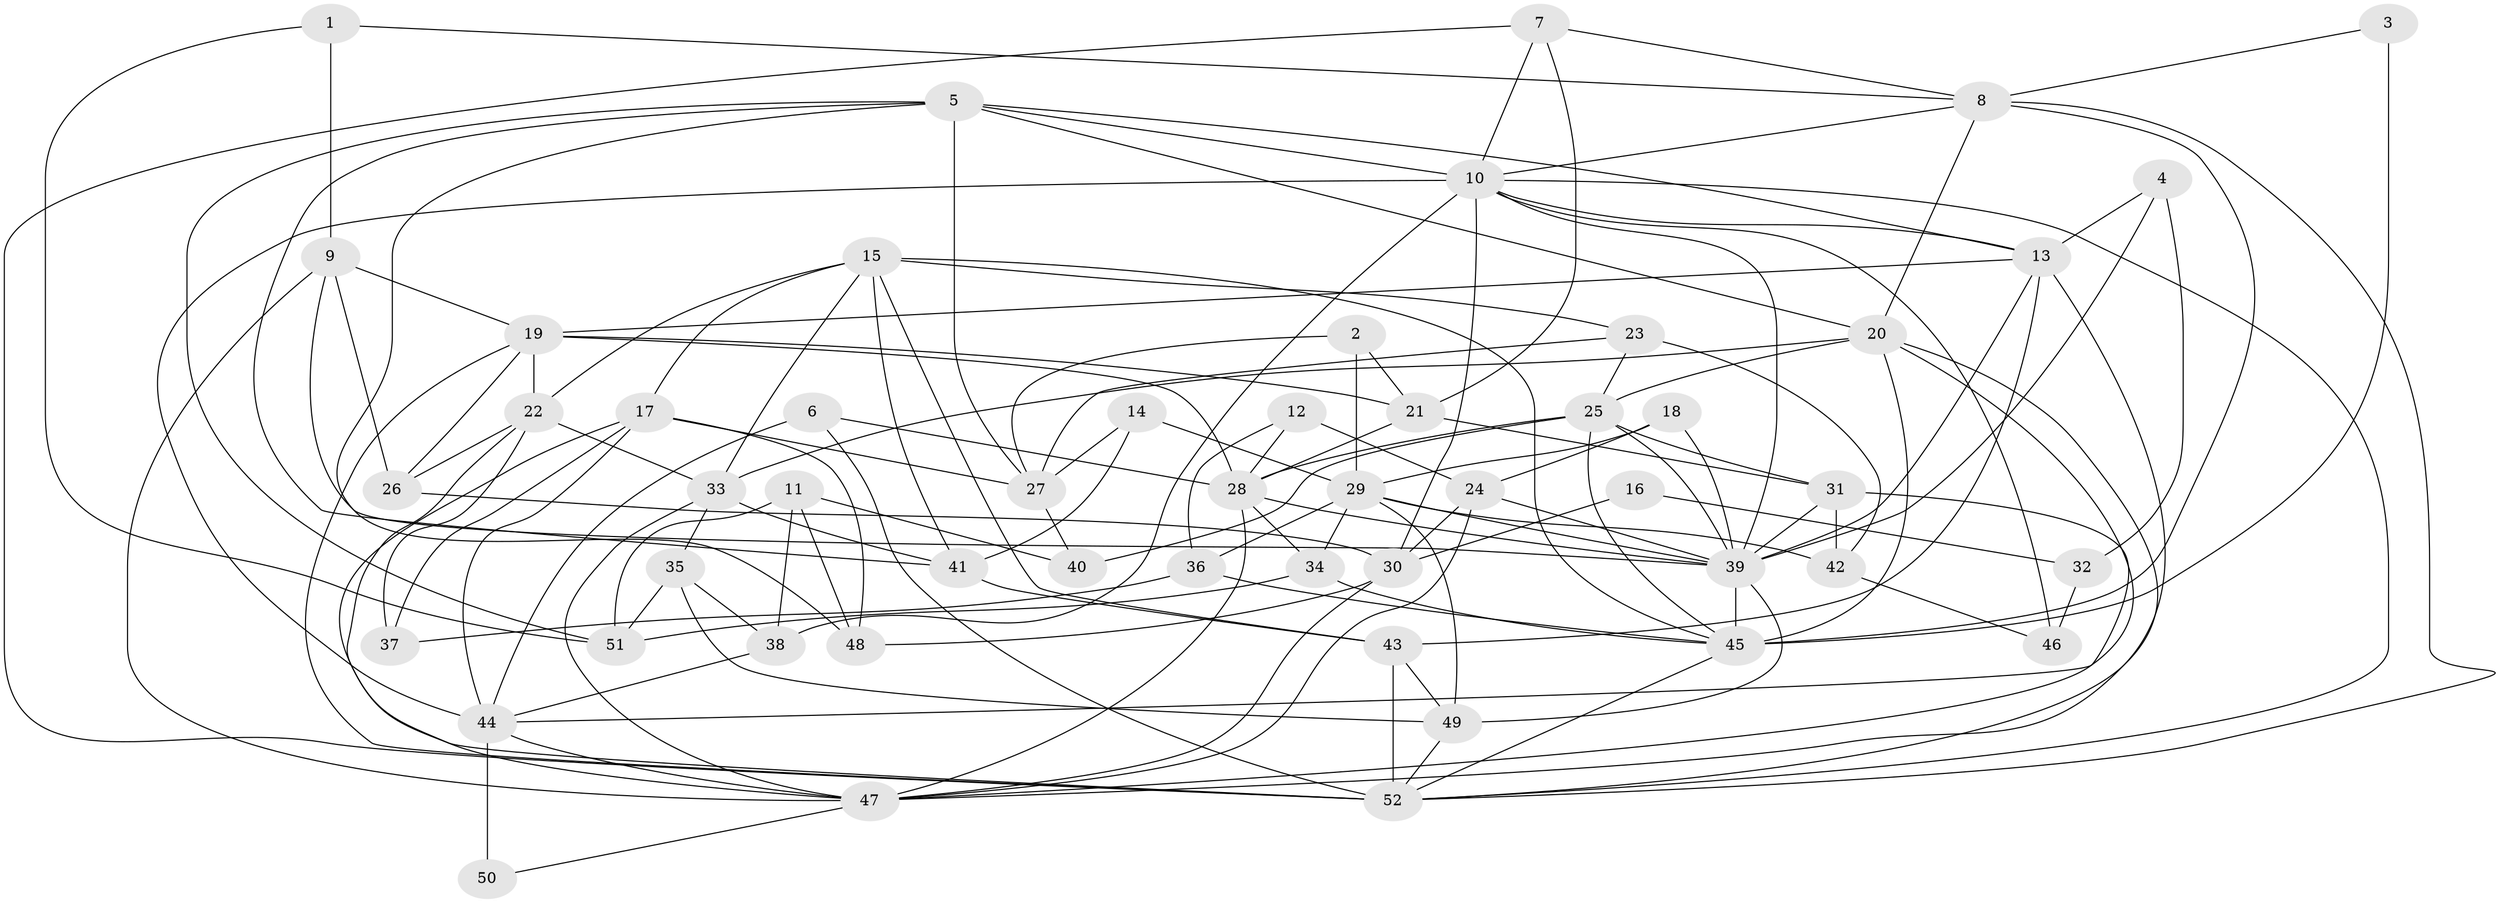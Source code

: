 // original degree distribution, {6: 0.10679611650485436, 2: 0.08737864077669903, 3: 0.4077669902912621, 5: 0.07766990291262135, 7: 0.06796116504854369, 4: 0.23300970873786409, 8: 0.009708737864077669, 9: 0.009708737864077669}
// Generated by graph-tools (version 1.1) at 2025/02/03/09/25 03:02:04]
// undirected, 52 vertices, 136 edges
graph export_dot {
graph [start="1"]
  node [color=gray90,style=filled];
  1;
  2;
  3;
  4;
  5;
  6;
  7;
  8;
  9;
  10;
  11;
  12;
  13;
  14;
  15;
  16;
  17;
  18;
  19;
  20;
  21;
  22;
  23;
  24;
  25;
  26;
  27;
  28;
  29;
  30;
  31;
  32;
  33;
  34;
  35;
  36;
  37;
  38;
  39;
  40;
  41;
  42;
  43;
  44;
  45;
  46;
  47;
  48;
  49;
  50;
  51;
  52;
  1 -- 8 [weight=1.0];
  1 -- 9 [weight=1.0];
  1 -- 51 [weight=1.0];
  2 -- 21 [weight=1.0];
  2 -- 27 [weight=1.0];
  2 -- 29 [weight=1.0];
  3 -- 8 [weight=1.0];
  3 -- 45 [weight=2.0];
  4 -- 13 [weight=1.0];
  4 -- 32 [weight=2.0];
  4 -- 39 [weight=1.0];
  5 -- 10 [weight=1.0];
  5 -- 13 [weight=1.0];
  5 -- 20 [weight=1.0];
  5 -- 27 [weight=1.0];
  5 -- 41 [weight=1.0];
  5 -- 48 [weight=1.0];
  5 -- 51 [weight=1.0];
  6 -- 28 [weight=1.0];
  6 -- 44 [weight=1.0];
  6 -- 52 [weight=1.0];
  7 -- 8 [weight=1.0];
  7 -- 10 [weight=1.0];
  7 -- 21 [weight=1.0];
  7 -- 52 [weight=1.0];
  8 -- 10 [weight=1.0];
  8 -- 20 [weight=1.0];
  8 -- 45 [weight=1.0];
  8 -- 52 [weight=1.0];
  9 -- 19 [weight=1.0];
  9 -- 26 [weight=1.0];
  9 -- 39 [weight=1.0];
  9 -- 47 [weight=1.0];
  10 -- 13 [weight=1.0];
  10 -- 30 [weight=1.0];
  10 -- 38 [weight=2.0];
  10 -- 39 [weight=1.0];
  10 -- 44 [weight=1.0];
  10 -- 46 [weight=1.0];
  10 -- 52 [weight=2.0];
  11 -- 38 [weight=1.0];
  11 -- 40 [weight=1.0];
  11 -- 48 [weight=1.0];
  11 -- 51 [weight=1.0];
  12 -- 24 [weight=1.0];
  12 -- 28 [weight=1.0];
  12 -- 36 [weight=1.0];
  13 -- 19 [weight=1.0];
  13 -- 39 [weight=1.0];
  13 -- 43 [weight=1.0];
  13 -- 47 [weight=1.0];
  14 -- 27 [weight=1.0];
  14 -- 29 [weight=2.0];
  14 -- 41 [weight=1.0];
  15 -- 17 [weight=1.0];
  15 -- 22 [weight=1.0];
  15 -- 23 [weight=1.0];
  15 -- 33 [weight=1.0];
  15 -- 41 [weight=1.0];
  15 -- 43 [weight=1.0];
  15 -- 45 [weight=1.0];
  16 -- 30 [weight=1.0];
  16 -- 32 [weight=1.0];
  17 -- 27 [weight=1.0];
  17 -- 37 [weight=1.0];
  17 -- 44 [weight=1.0];
  17 -- 47 [weight=1.0];
  17 -- 48 [weight=1.0];
  18 -- 24 [weight=1.0];
  18 -- 29 [weight=2.0];
  18 -- 39 [weight=2.0];
  19 -- 21 [weight=1.0];
  19 -- 22 [weight=1.0];
  19 -- 26 [weight=1.0];
  19 -- 28 [weight=1.0];
  19 -- 52 [weight=1.0];
  20 -- 25 [weight=1.0];
  20 -- 33 [weight=2.0];
  20 -- 44 [weight=1.0];
  20 -- 45 [weight=2.0];
  20 -- 52 [weight=1.0];
  21 -- 28 [weight=1.0];
  21 -- 31 [weight=1.0];
  22 -- 26 [weight=1.0];
  22 -- 33 [weight=1.0];
  22 -- 37 [weight=2.0];
  22 -- 52 [weight=1.0];
  23 -- 25 [weight=1.0];
  23 -- 27 [weight=1.0];
  23 -- 42 [weight=1.0];
  24 -- 30 [weight=1.0];
  24 -- 39 [weight=1.0];
  24 -- 47 [weight=1.0];
  25 -- 28 [weight=1.0];
  25 -- 31 [weight=1.0];
  25 -- 39 [weight=1.0];
  25 -- 40 [weight=2.0];
  25 -- 45 [weight=1.0];
  26 -- 30 [weight=1.0];
  27 -- 40 [weight=1.0];
  28 -- 34 [weight=1.0];
  28 -- 39 [weight=1.0];
  28 -- 47 [weight=1.0];
  29 -- 34 [weight=1.0];
  29 -- 36 [weight=1.0];
  29 -- 39 [weight=1.0];
  29 -- 42 [weight=2.0];
  29 -- 49 [weight=1.0];
  30 -- 47 [weight=1.0];
  30 -- 48 [weight=1.0];
  31 -- 39 [weight=1.0];
  31 -- 42 [weight=1.0];
  31 -- 47 [weight=1.0];
  32 -- 46 [weight=2.0];
  33 -- 35 [weight=1.0];
  33 -- 41 [weight=1.0];
  33 -- 47 [weight=1.0];
  34 -- 45 [weight=1.0];
  34 -- 51 [weight=1.0];
  35 -- 38 [weight=1.0];
  35 -- 49 [weight=1.0];
  35 -- 51 [weight=1.0];
  36 -- 37 [weight=1.0];
  36 -- 45 [weight=1.0];
  38 -- 44 [weight=1.0];
  39 -- 45 [weight=1.0];
  39 -- 49 [weight=1.0];
  41 -- 43 [weight=1.0];
  42 -- 46 [weight=1.0];
  43 -- 49 [weight=1.0];
  43 -- 52 [weight=3.0];
  44 -- 47 [weight=1.0];
  44 -- 50 [weight=2.0];
  45 -- 52 [weight=1.0];
  47 -- 50 [weight=1.0];
  49 -- 52 [weight=1.0];
}

